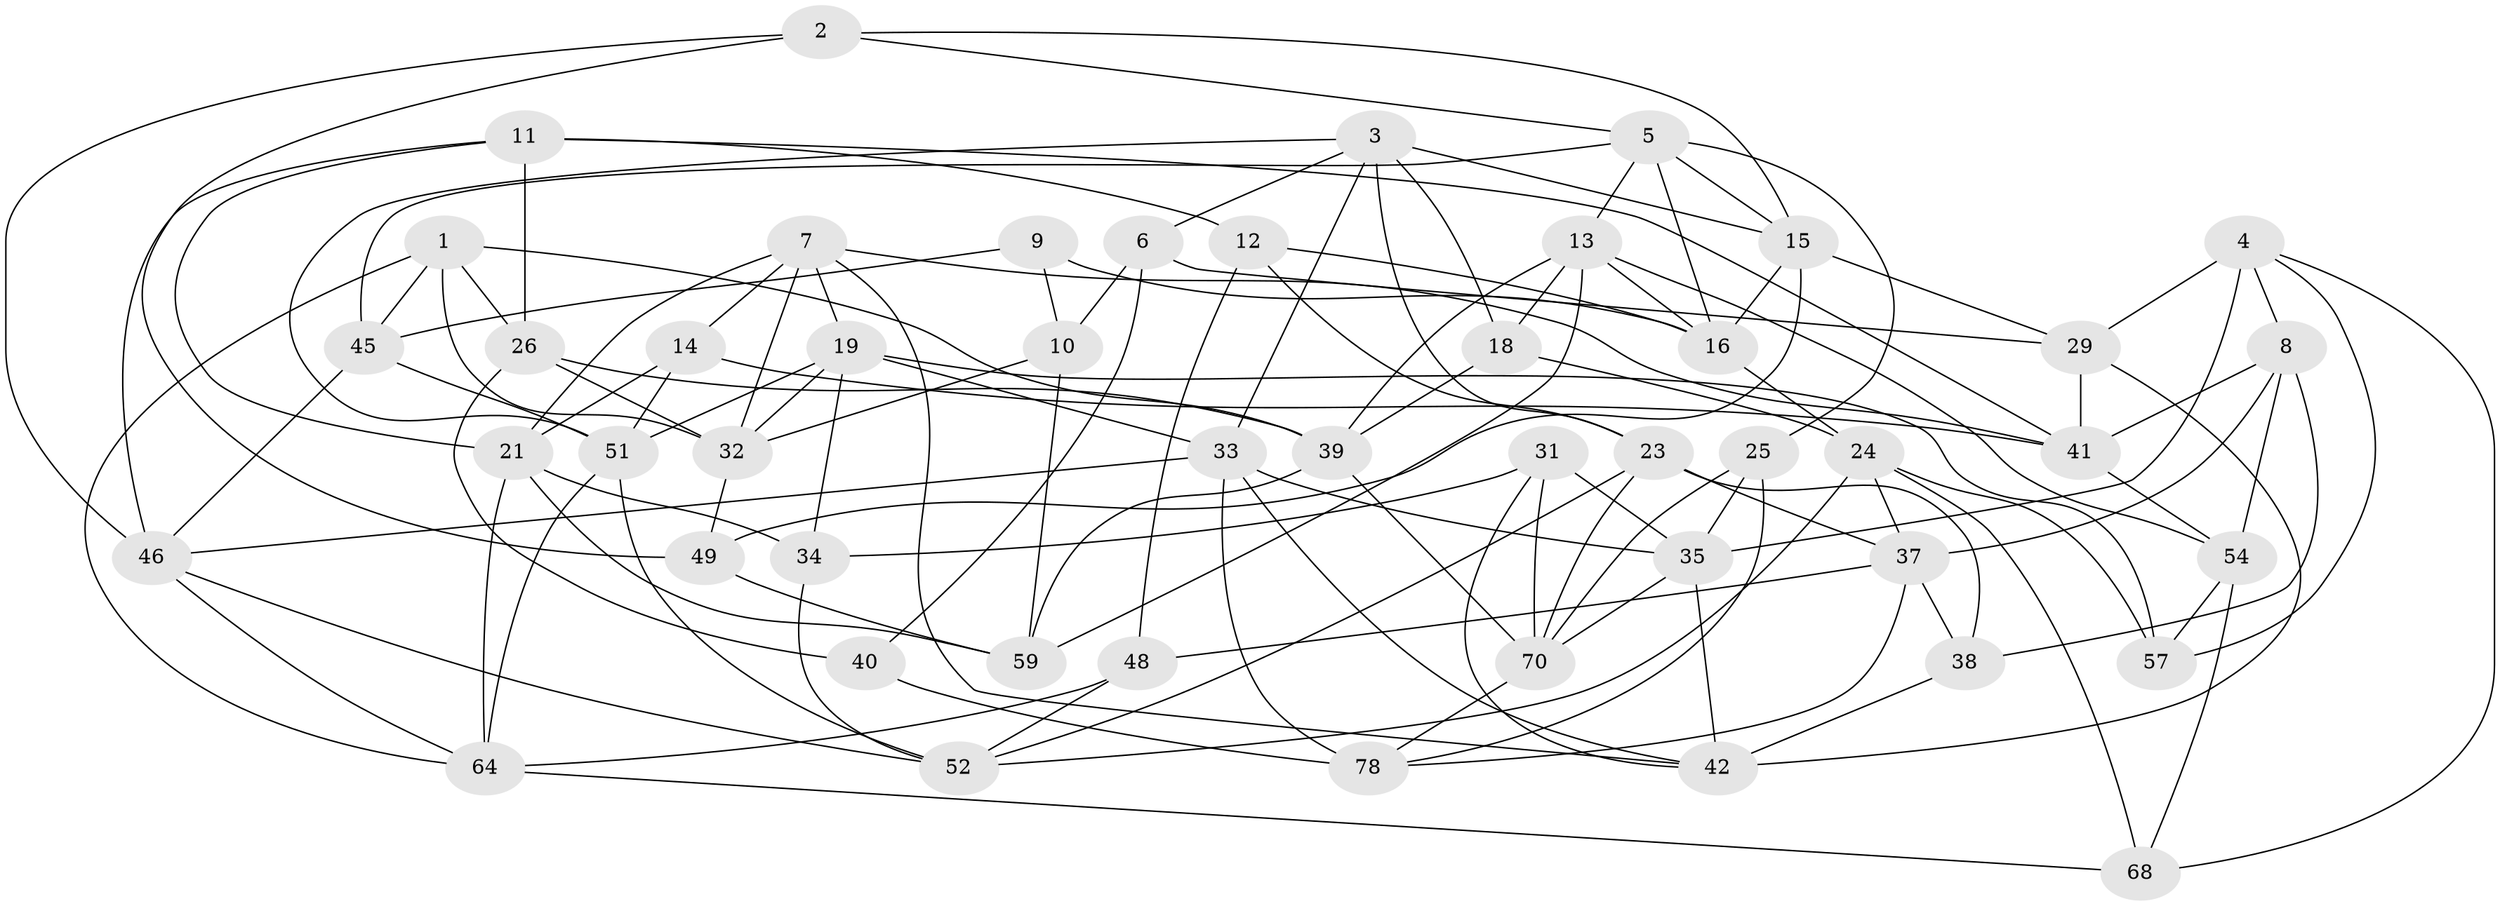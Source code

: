 // original degree distribution, {4: 1.0}
// Generated by graph-tools (version 1.1) at 2025/11/02/27/25 16:11:49]
// undirected, 48 vertices, 122 edges
graph export_dot {
graph [start="1"]
  node [color=gray90,style=filled];
  1 [super="+67"];
  2;
  3 [super="+77"];
  4 [super="+17"];
  5 [super="+30"];
  6;
  7 [super="+72"];
  8 [super="+28"];
  9;
  10 [super="+20"];
  11 [super="+75"];
  12;
  13 [super="+66"];
  14;
  15 [super="+22"];
  16 [super="+53"];
  18;
  19 [super="+44"];
  21 [super="+76"];
  23 [super="+27"];
  24 [super="+36"];
  25;
  26 [super="+71"];
  29 [super="+60"];
  31;
  32 [super="+47"];
  33 [super="+58"];
  34;
  35 [super="+61"];
  37 [super="+80"];
  38;
  39 [super="+43"];
  40;
  41 [super="+73"];
  42 [super="+62"];
  45 [super="+50"];
  46 [super="+56"];
  48;
  49;
  51 [super="+55"];
  52 [super="+74"];
  54 [super="+63"];
  57;
  59 [super="+69"];
  64 [super="+65"];
  68;
  70 [super="+79"];
  78 [super="+81"];
  1 -- 64;
  1 -- 45 [weight=2];
  1 -- 26;
  1 -- 39;
  1 -- 32;
  2 -- 46;
  2 -- 15;
  2 -- 49;
  2 -- 5;
  3 -- 6;
  3 -- 15;
  3 -- 18;
  3 -- 23;
  3 -- 51;
  3 -- 33;
  4 -- 29 [weight=2];
  4 -- 8;
  4 -- 57;
  4 -- 35;
  4 -- 68;
  5 -- 25;
  5 -- 15;
  5 -- 16;
  5 -- 45;
  5 -- 13;
  6 -- 40;
  6 -- 29;
  6 -- 10;
  7 -- 19;
  7 -- 32;
  7 -- 41;
  7 -- 42;
  7 -- 21;
  7 -- 14;
  8 -- 54 [weight=2];
  8 -- 38;
  8 -- 41;
  8 -- 37;
  9 -- 10 [weight=2];
  9 -- 45;
  9 -- 16;
  10 -- 59 [weight=2];
  10 -- 32;
  11 -- 12;
  11 -- 26 [weight=2];
  11 -- 46;
  11 -- 41;
  11 -- 21;
  12 -- 23;
  12 -- 16;
  12 -- 48;
  13 -- 54;
  13 -- 16;
  13 -- 18;
  13 -- 59;
  13 -- 39;
  14 -- 41;
  14 -- 51;
  14 -- 21;
  15 -- 29;
  15 -- 49;
  15 -- 16;
  16 -- 24;
  18 -- 24;
  18 -- 39;
  19 -- 34;
  19 -- 33;
  19 -- 57;
  19 -- 51;
  19 -- 32;
  21 -- 59;
  21 -- 64;
  21 -- 34;
  23 -- 37;
  23 -- 70;
  23 -- 52;
  23 -- 38;
  24 -- 52;
  24 -- 68;
  24 -- 57;
  24 -- 37;
  25 -- 35;
  25 -- 70;
  25 -- 78;
  26 -- 40;
  26 -- 32;
  26 -- 39;
  29 -- 41;
  29 -- 42;
  31 -- 34;
  31 -- 70;
  31 -- 42;
  31 -- 35;
  32 -- 49;
  33 -- 78;
  33 -- 46;
  33 -- 42;
  33 -- 35;
  34 -- 52;
  35 -- 70;
  35 -- 42;
  37 -- 48;
  37 -- 38;
  37 -- 78;
  38 -- 42;
  39 -- 59;
  39 -- 70;
  40 -- 78 [weight=2];
  41 -- 54;
  45 -- 46;
  45 -- 51;
  46 -- 64;
  46 -- 52;
  48 -- 52;
  48 -- 64;
  49 -- 59;
  51 -- 52;
  51 -- 64;
  54 -- 57;
  54 -- 68;
  64 -- 68;
  70 -- 78;
}
